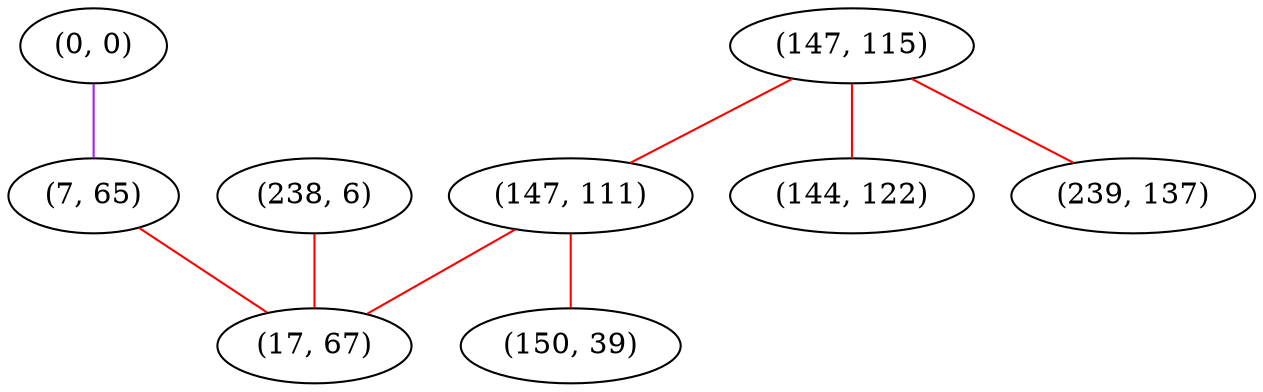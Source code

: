 graph "" {
"(0, 0)";
"(147, 115)";
"(7, 65)";
"(238, 6)";
"(147, 111)";
"(17, 67)";
"(150, 39)";
"(144, 122)";
"(239, 137)";
"(0, 0)" -- "(7, 65)"  [color=purple, key=0, weight=4];
"(147, 115)" -- "(147, 111)"  [color=red, key=0, weight=1];
"(147, 115)" -- "(144, 122)"  [color=red, key=0, weight=1];
"(147, 115)" -- "(239, 137)"  [color=red, key=0, weight=1];
"(7, 65)" -- "(17, 67)"  [color=red, key=0, weight=1];
"(238, 6)" -- "(17, 67)"  [color=red, key=0, weight=1];
"(147, 111)" -- "(17, 67)"  [color=red, key=0, weight=1];
"(147, 111)" -- "(150, 39)"  [color=red, key=0, weight=1];
}
